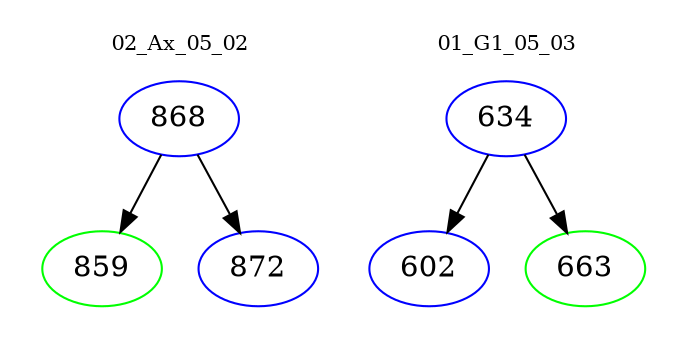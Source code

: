 digraph{
subgraph cluster_0 {
color = white
label = "02_Ax_05_02";
fontsize=10;
T0_868 [label="868", color="blue"]
T0_868 -> T0_859 [color="black"]
T0_859 [label="859", color="green"]
T0_868 -> T0_872 [color="black"]
T0_872 [label="872", color="blue"]
}
subgraph cluster_1 {
color = white
label = "01_G1_05_03";
fontsize=10;
T1_634 [label="634", color="blue"]
T1_634 -> T1_602 [color="black"]
T1_602 [label="602", color="blue"]
T1_634 -> T1_663 [color="black"]
T1_663 [label="663", color="green"]
}
}
